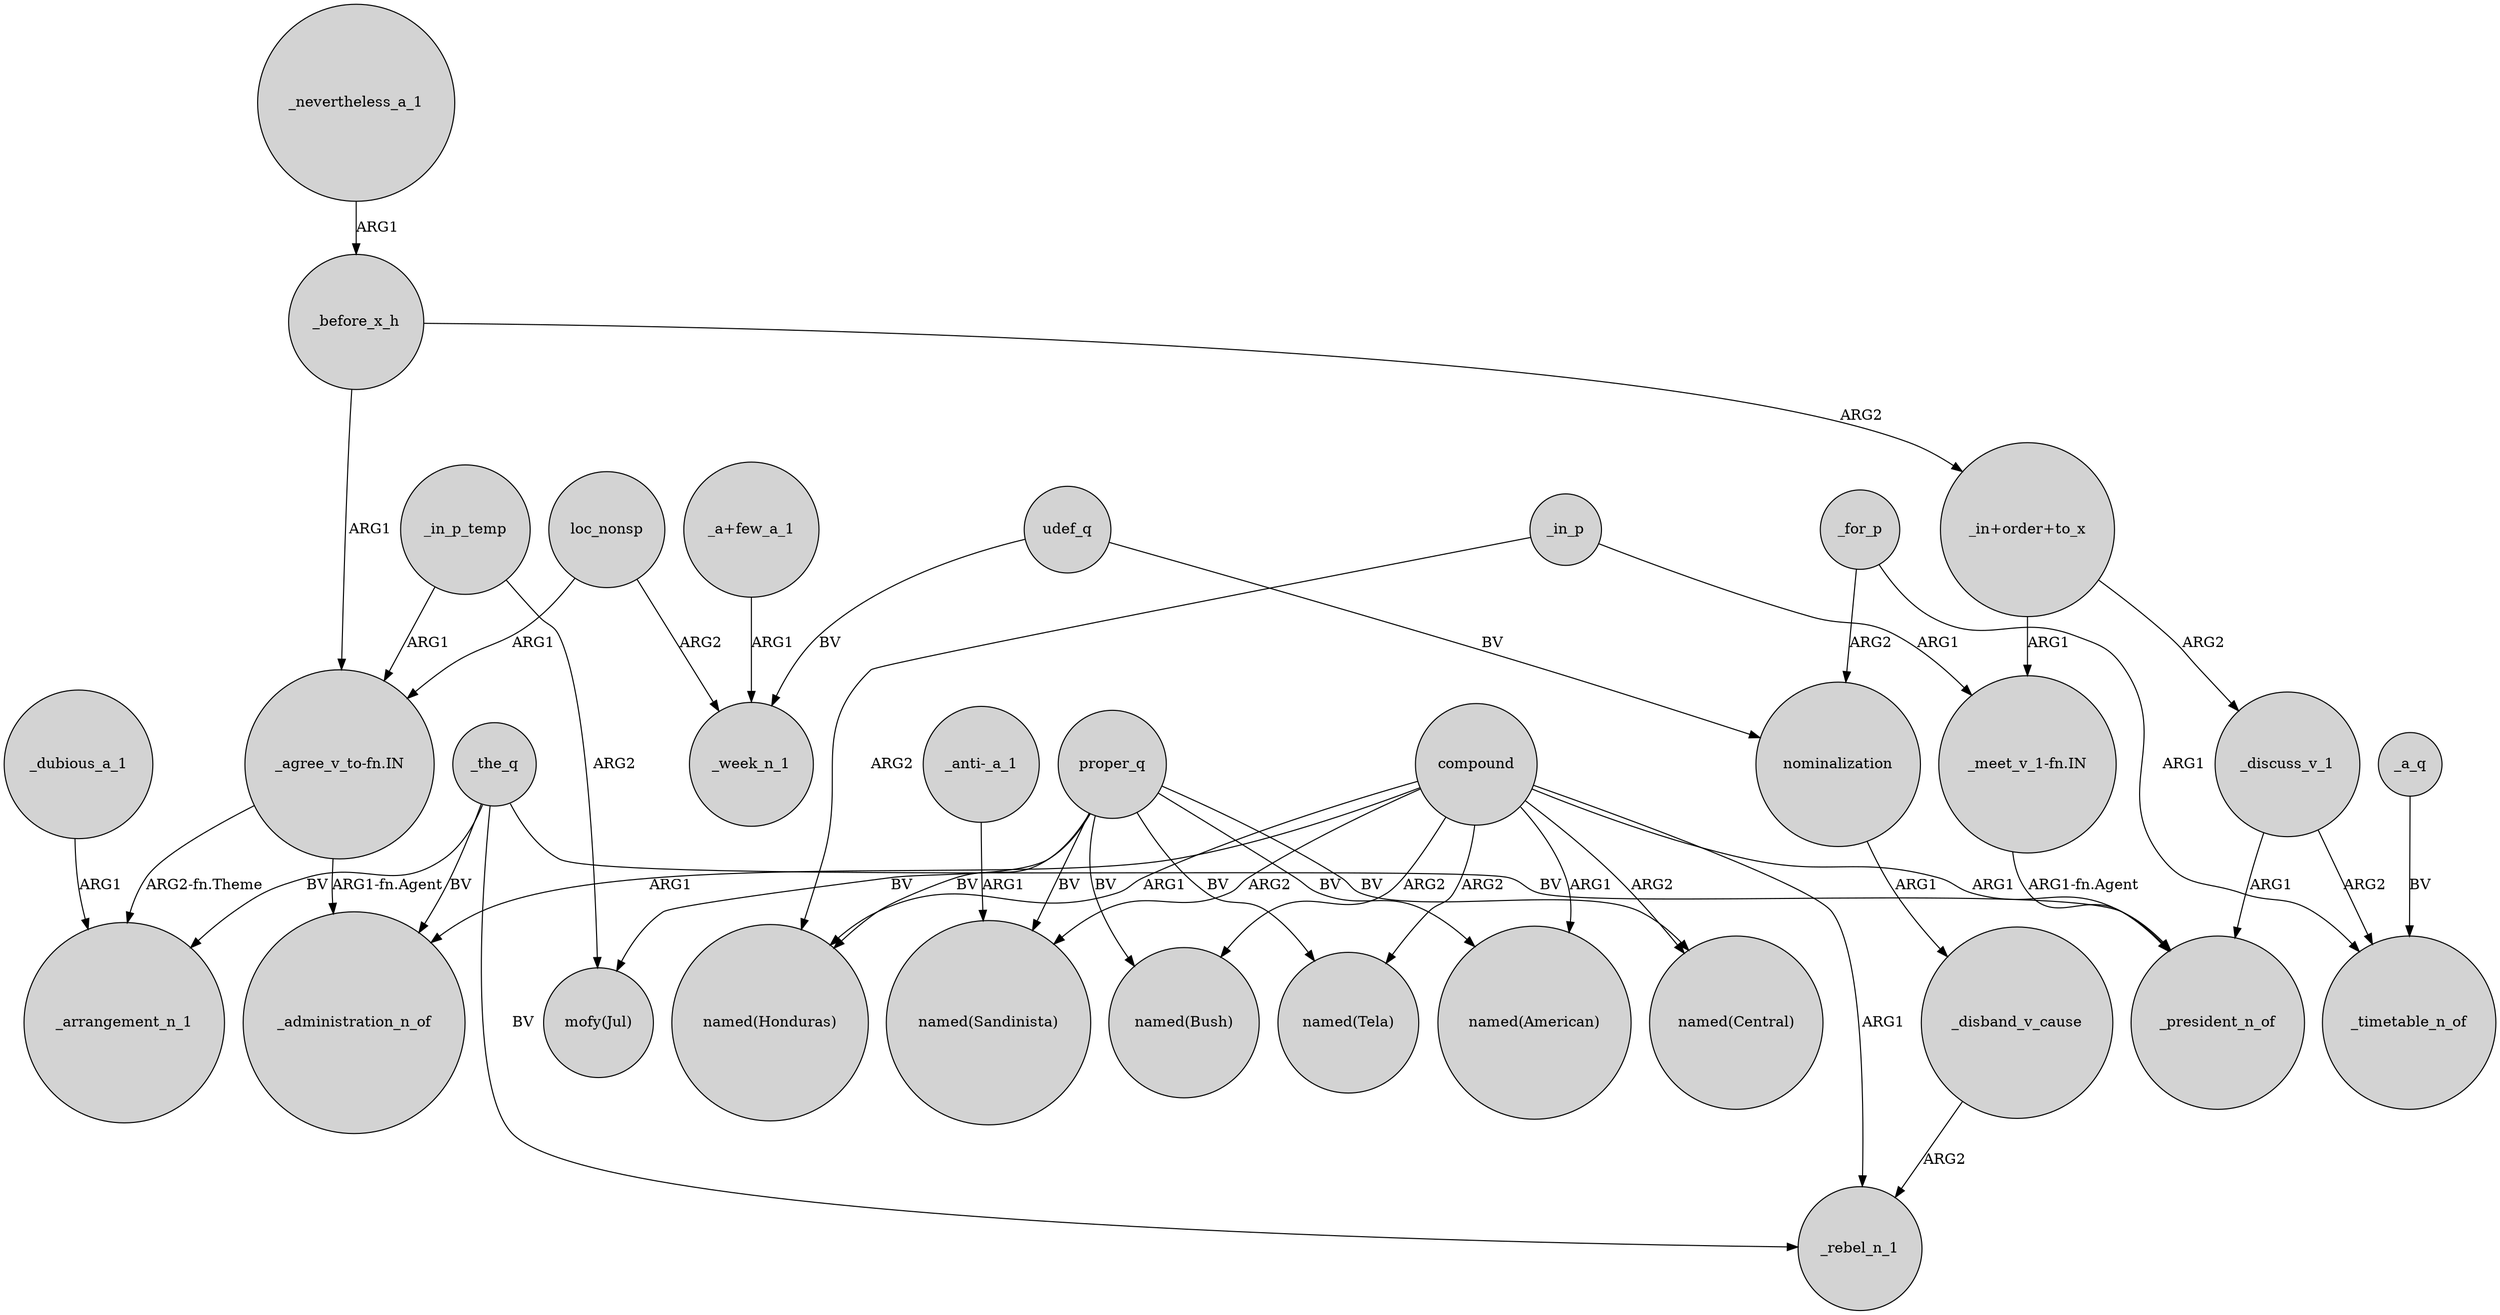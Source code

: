 digraph {
	node [shape=circle style=filled]
	nominalization -> _disband_v_cause [label=ARG1]
	"_agree_v_to-fn.IN" -> _administration_n_of [label="ARG1-fn.Agent"]
	proper_q -> "mofy(Jul)" [label=BV]
	_the_q -> _arrangement_n_1 [label=BV]
	proper_q -> "named(American)" [label=BV]
	compound -> "named(Bush)" [label=ARG2]
	compound -> "named(Central)" [label=ARG2]
	compound -> "named(American)" [label=ARG1]
	compound -> "named(Tela)" [label=ARG2]
	"_anti-_a_1" -> "named(Sandinista)" [label=ARG1]
	_discuss_v_1 -> _president_n_of [label=ARG1]
	compound -> _administration_n_of [label=ARG1]
	_for_p -> nominalization [label=ARG2]
	"_agree_v_to-fn.IN" -> _arrangement_n_1 [label="ARG2-fn.Theme"]
	"_meet_v_1-fn.IN" -> _president_n_of [label="ARG1-fn.Agent"]
	_in_p -> "_meet_v_1-fn.IN" [label=ARG1]
	proper_q -> "named(Honduras)" [label=BV]
	compound -> "named(Honduras)" [label=ARG1]
	_for_p -> _timetable_n_of [label=ARG1]
	loc_nonsp -> "_agree_v_to-fn.IN" [label=ARG1]
	_dubious_a_1 -> _arrangement_n_1 [label=ARG1]
	_discuss_v_1 -> _timetable_n_of [label=ARG2]
	loc_nonsp -> _week_n_1 [label=ARG2]
	_in_p_temp -> "mofy(Jul)" [label=ARG2]
	"_a+few_a_1" -> _week_n_1 [label=ARG1]
	_in_p_temp -> "_agree_v_to-fn.IN" [label=ARG1]
	compound -> _president_n_of [label=ARG1]
	_before_x_h -> "_in+order+to_x" [label=ARG2]
	udef_q -> _week_n_1 [label=BV]
	_before_x_h -> "_agree_v_to-fn.IN" [label=ARG1]
	proper_q -> "named(Central)" [label=BV]
	_disband_v_cause -> _rebel_n_1 [label=ARG2]
	compound -> _rebel_n_1 [label=ARG1]
	compound -> "named(Sandinista)" [label=ARG2]
	_the_q -> _president_n_of [label=BV]
	proper_q -> "named(Bush)" [label=BV]
	udef_q -> nominalization [label=BV]
	proper_q -> "named(Sandinista)" [label=BV]
	_nevertheless_a_1 -> _before_x_h [label=ARG1]
	_the_q -> _administration_n_of [label=BV]
	proper_q -> "named(Tela)" [label=BV]
	"_in+order+to_x" -> "_meet_v_1-fn.IN" [label=ARG1]
	_the_q -> _rebel_n_1 [label=BV]
	_in_p -> "named(Honduras)" [label=ARG2]
	"_in+order+to_x" -> _discuss_v_1 [label=ARG2]
	_a_q -> _timetable_n_of [label=BV]
}
